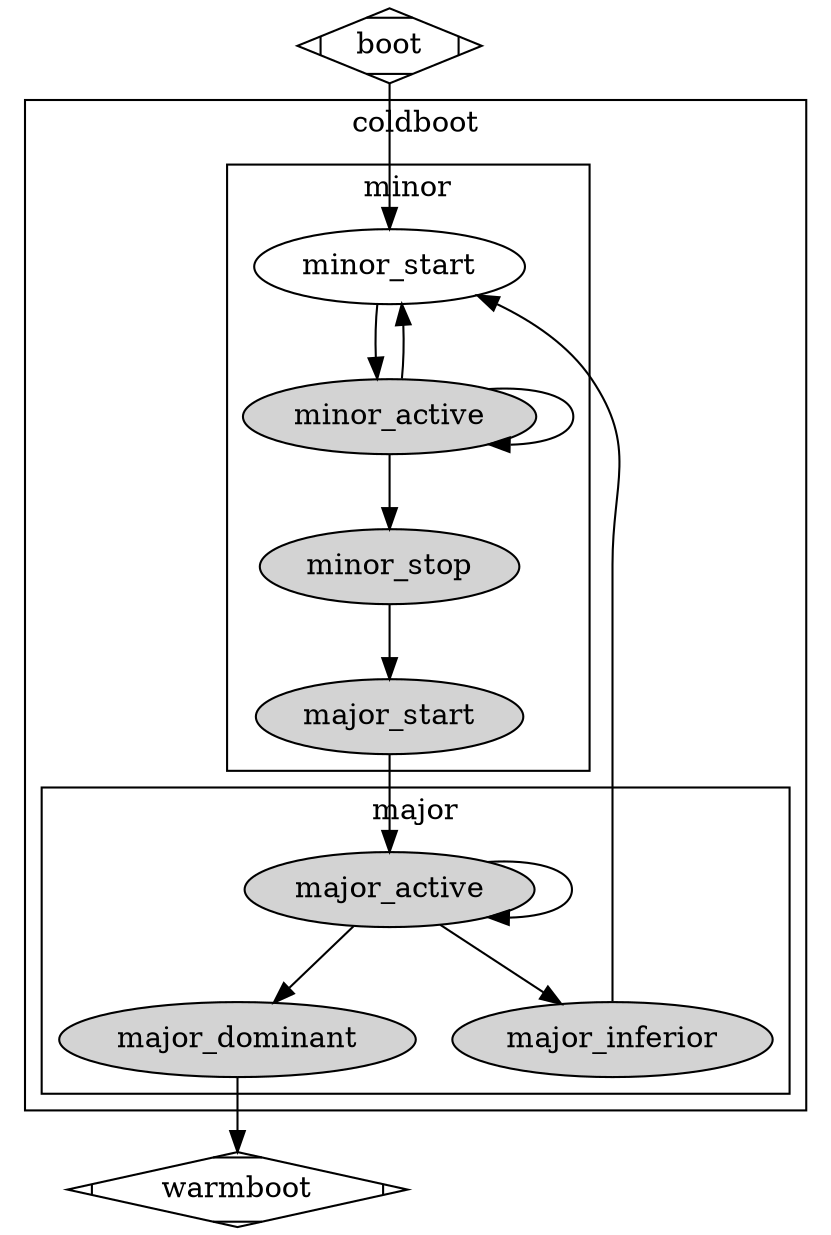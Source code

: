 digraph boot0 
{
    boot [shape=Mdiamond];
    boot -> minor_start;

    subgraph cluster_coldboot_minor 
    {
        label = "coldboot";
        node [style=filled];

        subgraph cluster_coldboot_minor 
        {
            label = "minor";
            node [style=filled];

            minor_start -> minor_active;
            minor_active -> minor_active;
            minor_active -> minor_stop;
            minor_active -> minor_start;
            minor_stop -> major_start;
        }

        subgraph cluster_coldboot
        {
            label = "major";
            node [style=filled];

            major_start ->major_active;
            major_active -> major_active;
            major_active -> major_dominant;
            major_active -> major_inferior;
        }

    }

    warmboot [shape=Mdiamond];

    major_inferior -> minor_start;
    major_dominant -> warmboot;
}
